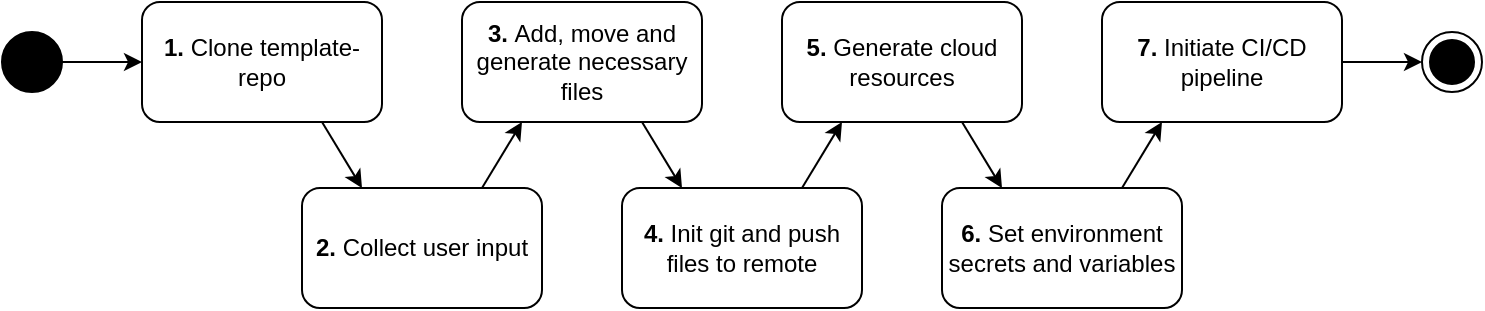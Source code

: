 <mxfile version="26.2.14">
  <diagram name="Page-1" id="e7e014a7-5840-1c2e-5031-d8a46d1fe8dd">
    <mxGraphModel dx="998" dy="759" grid="1" gridSize="10" guides="1" tooltips="1" connect="1" arrows="1" fold="1" page="1" pageScale="1" pageWidth="1169" pageHeight="826" background="none" math="0" shadow="0">
      <root>
        <mxCell id="0" />
        <mxCell id="1" parent="0" />
        <mxCell id="oJ4jJjxVJxxPxz0Rxdeq-41" value="&lt;b&gt;1. &lt;/b&gt;Clone template-repo" style="rounded=1;whiteSpace=wrap;html=1;" vertex="1" parent="1">
          <mxGeometry x="120" y="320" width="120" height="60" as="geometry" />
        </mxCell>
        <mxCell id="oJ4jJjxVJxxPxz0Rxdeq-43" value="&lt;b&gt;2. &lt;/b&gt;Collect user input" style="rounded=1;whiteSpace=wrap;html=1;" vertex="1" parent="1">
          <mxGeometry x="200" y="413" width="120" height="60" as="geometry" />
        </mxCell>
        <mxCell id="oJ4jJjxVJxxPxz0Rxdeq-44" value="&lt;b&gt;3.&lt;/b&gt;&amp;nbsp;Add, move and generate necessary files" style="rounded=1;whiteSpace=wrap;html=1;" vertex="1" parent="1">
          <mxGeometry x="280" y="320" width="120" height="60" as="geometry" />
        </mxCell>
        <mxCell id="oJ4jJjxVJxxPxz0Rxdeq-47" value="&lt;b&gt;4. &lt;/b&gt;Init git and push files to remote" style="rounded=1;whiteSpace=wrap;html=1;" vertex="1" parent="1">
          <mxGeometry x="360" y="413" width="120" height="60" as="geometry" />
        </mxCell>
        <mxCell id="oJ4jJjxVJxxPxz0Rxdeq-51" value="&lt;b&gt;5.&lt;/b&gt; Generate cloud resources" style="rounded=1;whiteSpace=wrap;html=1;" vertex="1" parent="1">
          <mxGeometry x="440" y="320" width="120" height="60" as="geometry" />
        </mxCell>
        <mxCell id="oJ4jJjxVJxxPxz0Rxdeq-54" value="&lt;b&gt;6.&lt;/b&gt;&amp;nbsp;Set environment secrets and variables" style="rounded=1;whiteSpace=wrap;html=1;" vertex="1" parent="1">
          <mxGeometry x="520" y="413" width="120" height="60" as="geometry" />
        </mxCell>
        <mxCell id="oJ4jJjxVJxxPxz0Rxdeq-71" style="edgeStyle=orthogonalEdgeStyle;rounded=0;orthogonalLoop=1;jettySize=auto;html=1;exitX=1;exitY=0.5;exitDx=0;exitDy=0;" edge="1" parent="1" source="oJ4jJjxVJxxPxz0Rxdeq-56" target="oJ4jJjxVJxxPxz0Rxdeq-70">
          <mxGeometry relative="1" as="geometry" />
        </mxCell>
        <mxCell id="oJ4jJjxVJxxPxz0Rxdeq-56" value="&lt;b&gt;7. &lt;/b&gt;Initiate&amp;nbsp;CI/CD pipeline" style="rounded=1;whiteSpace=wrap;html=1;" vertex="1" parent="1">
          <mxGeometry x="600" y="320" width="120" height="60" as="geometry" />
        </mxCell>
        <mxCell id="oJ4jJjxVJxxPxz0Rxdeq-58" value="" style="endArrow=classic;html=1;rounded=0;exitX=0.75;exitY=0;exitDx=0;exitDy=0;entryX=0.25;entryY=1;entryDx=0;entryDy=0;" edge="1" parent="1" source="oJ4jJjxVJxxPxz0Rxdeq-43" target="oJ4jJjxVJxxPxz0Rxdeq-44">
          <mxGeometry width="50" height="50" relative="1" as="geometry">
            <mxPoint x="320" y="413" as="sourcePoint" />
            <mxPoint x="340" y="446" as="targetPoint" />
          </mxGeometry>
        </mxCell>
        <mxCell id="oJ4jJjxVJxxPxz0Rxdeq-62" value="" style="endArrow=classic;html=1;rounded=0;exitX=0.75;exitY=1;exitDx=0;exitDy=0;entryX=0.25;entryY=0;entryDx=0;entryDy=0;" edge="1" parent="1" source="oJ4jJjxVJxxPxz0Rxdeq-41" target="oJ4jJjxVJxxPxz0Rxdeq-43">
          <mxGeometry width="50" height="50" relative="1" as="geometry">
            <mxPoint x="210" y="380" as="sourcePoint" />
            <mxPoint x="230" y="347" as="targetPoint" />
          </mxGeometry>
        </mxCell>
        <mxCell id="oJ4jJjxVJxxPxz0Rxdeq-63" value="" style="endArrow=classic;html=1;rounded=0;exitX=0.75;exitY=1;exitDx=0;exitDy=0;entryX=0.25;entryY=0;entryDx=0;entryDy=0;" edge="1" parent="1">
          <mxGeometry width="50" height="50" relative="1" as="geometry">
            <mxPoint x="370" y="380" as="sourcePoint" />
            <mxPoint x="390" y="413" as="targetPoint" />
          </mxGeometry>
        </mxCell>
        <mxCell id="oJ4jJjxVJxxPxz0Rxdeq-64" value="" style="endArrow=classic;html=1;rounded=0;exitX=0.75;exitY=0;exitDx=0;exitDy=0;entryX=0.25;entryY=1;entryDx=0;entryDy=0;" edge="1" parent="1">
          <mxGeometry width="50" height="50" relative="1" as="geometry">
            <mxPoint x="450" y="413" as="sourcePoint" />
            <mxPoint x="470" y="380" as="targetPoint" />
          </mxGeometry>
        </mxCell>
        <mxCell id="oJ4jJjxVJxxPxz0Rxdeq-65" value="" style="endArrow=classic;html=1;rounded=0;exitX=0.75;exitY=1;exitDx=0;exitDy=0;entryX=0.25;entryY=0;entryDx=0;entryDy=0;" edge="1" parent="1">
          <mxGeometry width="50" height="50" relative="1" as="geometry">
            <mxPoint x="530" y="380" as="sourcePoint" />
            <mxPoint x="550" y="413" as="targetPoint" />
          </mxGeometry>
        </mxCell>
        <mxCell id="oJ4jJjxVJxxPxz0Rxdeq-66" value="" style="endArrow=classic;html=1;rounded=0;exitX=0.75;exitY=0;exitDx=0;exitDy=0;entryX=0.25;entryY=1;entryDx=0;entryDy=0;" edge="1" parent="1">
          <mxGeometry width="50" height="50" relative="1" as="geometry">
            <mxPoint x="610" y="413" as="sourcePoint" />
            <mxPoint x="630" y="380" as="targetPoint" />
          </mxGeometry>
        </mxCell>
        <mxCell id="oJ4jJjxVJxxPxz0Rxdeq-69" style="edgeStyle=orthogonalEdgeStyle;rounded=0;orthogonalLoop=1;jettySize=auto;html=1;exitX=1;exitY=0.5;exitDx=0;exitDy=0;" edge="1" parent="1" source="oJ4jJjxVJxxPxz0Rxdeq-68" target="oJ4jJjxVJxxPxz0Rxdeq-41">
          <mxGeometry relative="1" as="geometry" />
        </mxCell>
        <mxCell id="oJ4jJjxVJxxPxz0Rxdeq-68" value="" style="ellipse;fillColor=strokeColor;html=1;" vertex="1" parent="1">
          <mxGeometry x="50" y="335" width="30" height="30" as="geometry" />
        </mxCell>
        <mxCell id="oJ4jJjxVJxxPxz0Rxdeq-70" value="" style="ellipse;html=1;shape=endState;fillColor=strokeColor;" vertex="1" parent="1">
          <mxGeometry x="760" y="335" width="30" height="30" as="geometry" />
        </mxCell>
      </root>
    </mxGraphModel>
  </diagram>
</mxfile>
